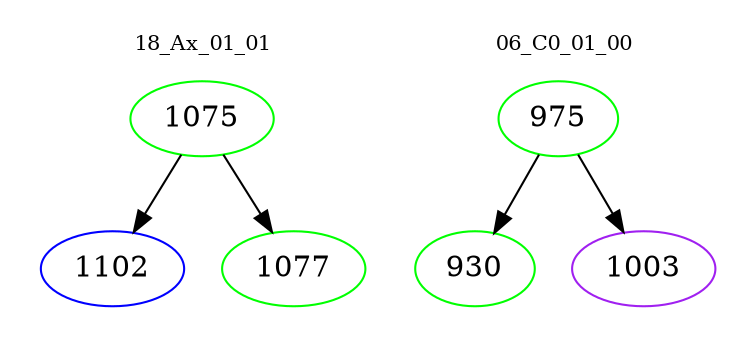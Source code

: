 digraph{
subgraph cluster_0 {
color = white
label = "18_Ax_01_01";
fontsize=10;
T0_1075 [label="1075", color="green"]
T0_1075 -> T0_1102 [color="black"]
T0_1102 [label="1102", color="blue"]
T0_1075 -> T0_1077 [color="black"]
T0_1077 [label="1077", color="green"]
}
subgraph cluster_1 {
color = white
label = "06_C0_01_00";
fontsize=10;
T1_975 [label="975", color="green"]
T1_975 -> T1_930 [color="black"]
T1_930 [label="930", color="green"]
T1_975 -> T1_1003 [color="black"]
T1_1003 [label="1003", color="purple"]
}
}

